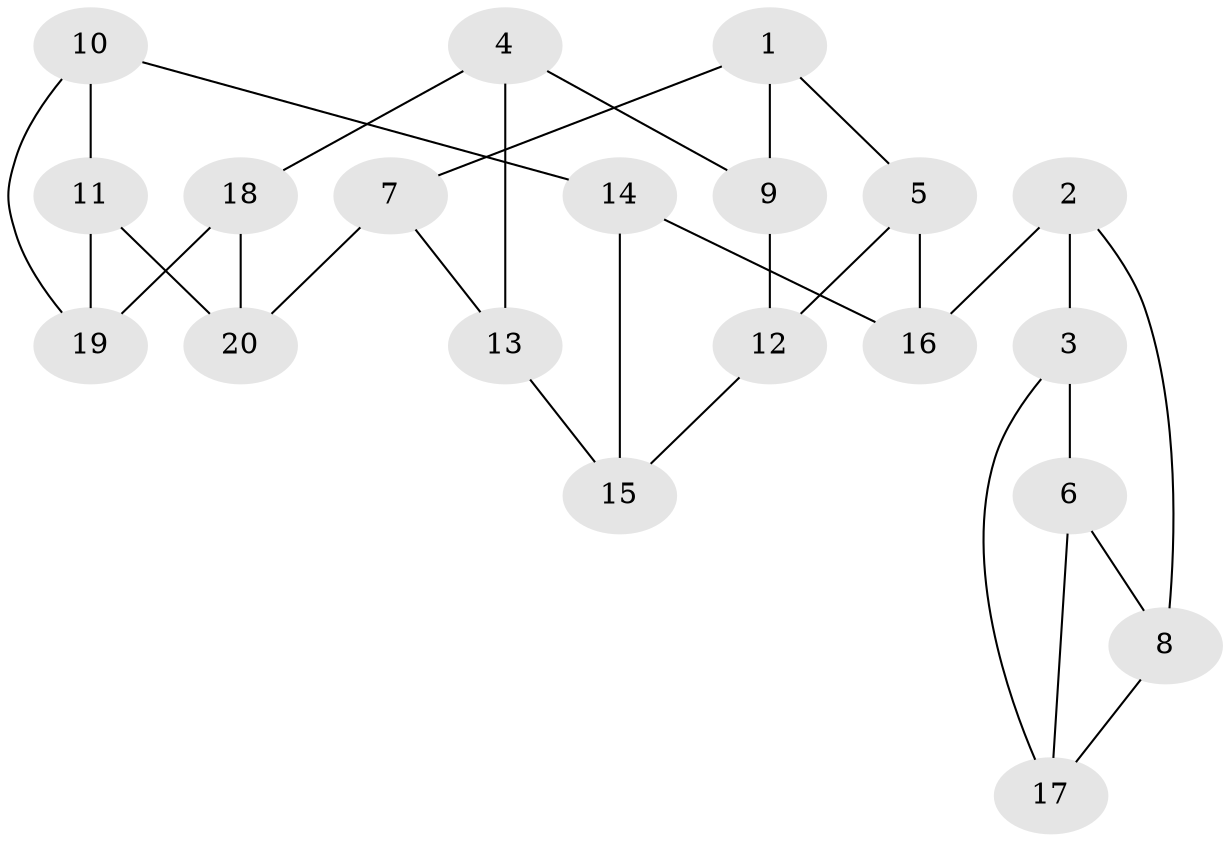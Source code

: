 // Generated by graph-tools (version 1.1) at 2025/46/02/15/25 05:46:28]
// undirected, 20 vertices, 30 edges
graph export_dot {
graph [start="1"]
  node [color=gray90,style=filled];
  1;
  2;
  3;
  4;
  5;
  6;
  7;
  8;
  9;
  10;
  11;
  12;
  13;
  14;
  15;
  16;
  17;
  18;
  19;
  20;
  1 -- 7;
  1 -- 5;
  1 -- 9;
  2 -- 3;
  2 -- 16;
  2 -- 8;
  3 -- 6;
  3 -- 17;
  4 -- 9;
  4 -- 13;
  4 -- 18;
  5 -- 16;
  5 -- 12;
  6 -- 8;
  6 -- 17;
  7 -- 20;
  7 -- 13;
  8 -- 17;
  9 -- 12;
  10 -- 14;
  10 -- 19;
  10 -- 11;
  11 -- 20;
  11 -- 19;
  12 -- 15;
  13 -- 15;
  14 -- 16;
  14 -- 15;
  18 -- 19;
  18 -- 20;
}
